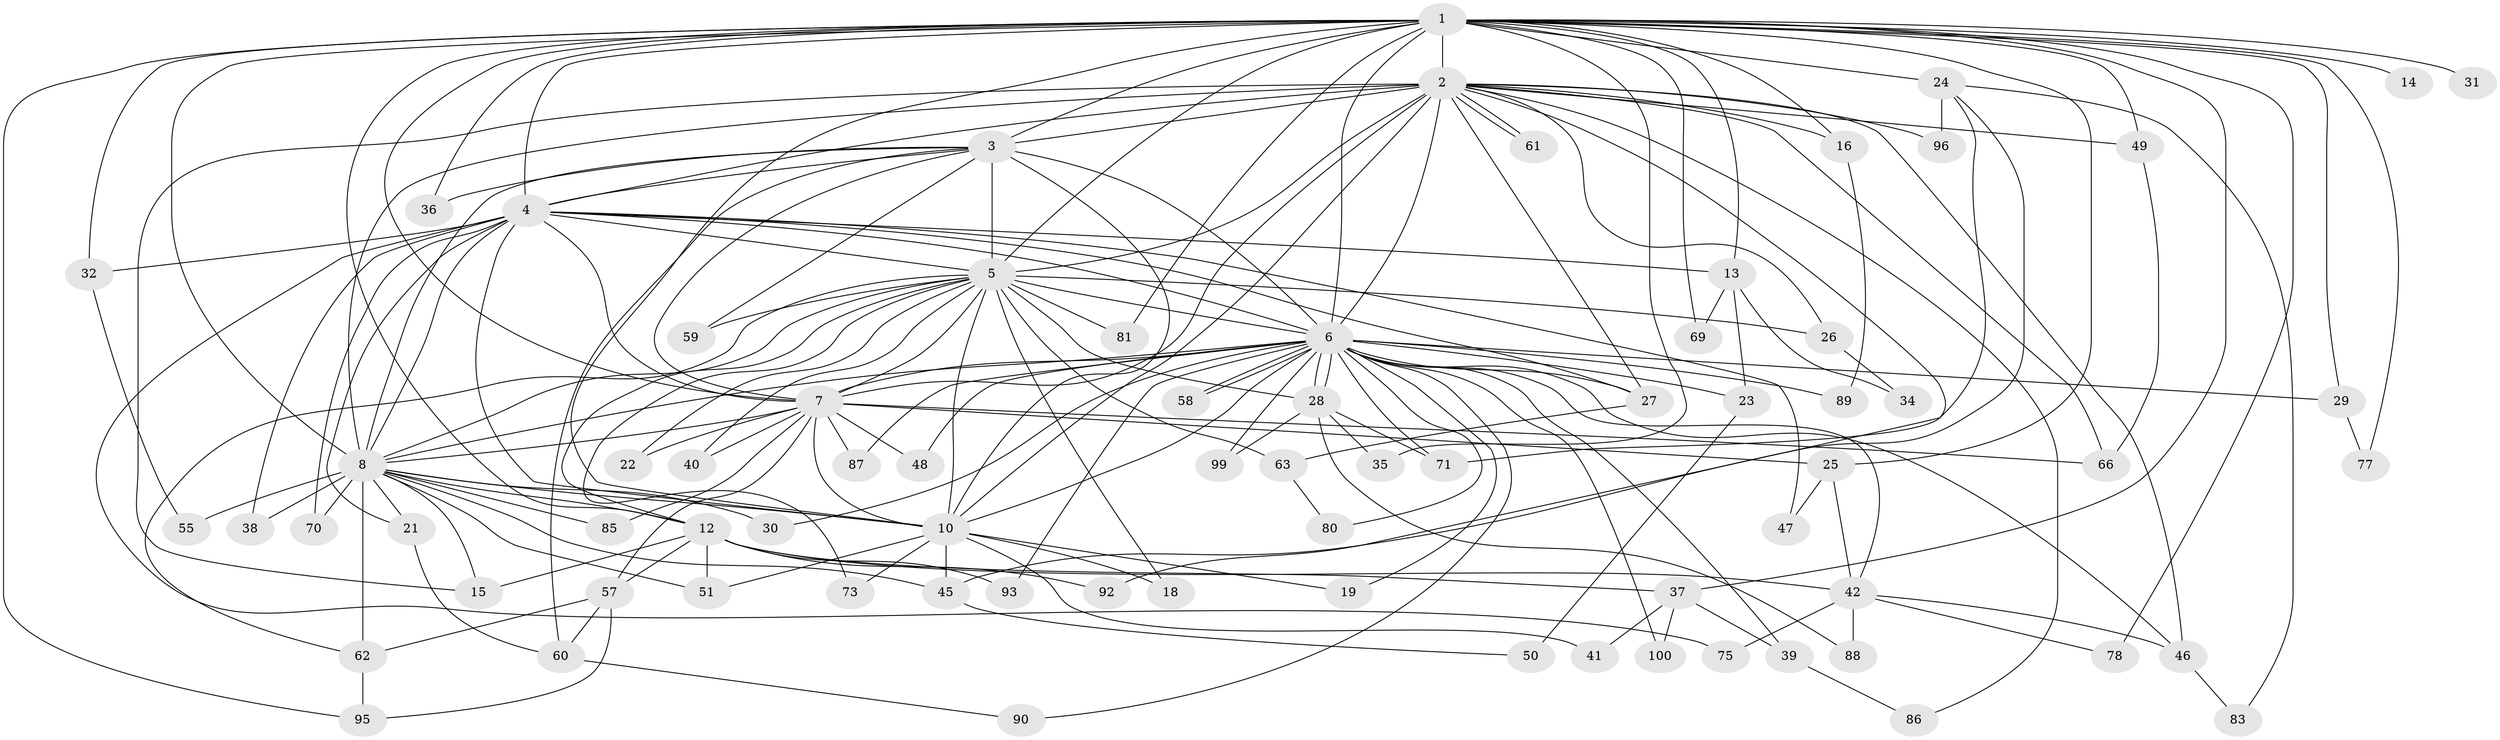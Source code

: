 // original degree distribution, {23: 0.01, 25: 0.01, 13: 0.01, 18: 0.03, 19: 0.01, 35: 0.01, 22: 0.01, 15: 0.01, 4: 0.11, 10: 0.01, 2: 0.56, 3: 0.18, 7: 0.01, 5: 0.01, 6: 0.02}
// Generated by graph-tools (version 1.1) at 2025/10/02/27/25 16:10:58]
// undirected, 75 vertices, 178 edges
graph export_dot {
graph [start="1"]
  node [color=gray90,style=filled];
  1 [super="+9"];
  2 [super="+65"];
  3 [super="+53"];
  4 [super="+17"];
  5 [super="+11"];
  6 [super="+84"];
  7 [super="+82"];
  8 [super="+72"];
  10 [super="+68"];
  12 [super="+67"];
  13 [super="+20"];
  14;
  15 [super="+64"];
  16;
  18;
  19;
  21 [super="+44"];
  22;
  23 [super="+33"];
  24 [super="+43"];
  25;
  26;
  27 [super="+94"];
  28 [super="+54"];
  29;
  30;
  31;
  32;
  34;
  35;
  36;
  37;
  38;
  39 [super="+52"];
  40;
  41;
  42 [super="+56"];
  45;
  46 [super="+97"];
  47;
  48;
  49;
  50;
  51 [super="+74"];
  55;
  57 [super="+91"];
  58;
  59;
  60 [super="+79"];
  61;
  62;
  63;
  66;
  69;
  70;
  71 [super="+76"];
  73;
  75;
  77;
  78;
  80;
  81;
  83;
  85;
  86;
  87;
  88;
  89;
  90;
  92;
  93;
  95 [super="+98"];
  96;
  99;
  100;
  1 -- 2 [weight=2];
  1 -- 3 [weight=2];
  1 -- 4 [weight=2];
  1 -- 5 [weight=2];
  1 -- 6 [weight=2];
  1 -- 7 [weight=2];
  1 -- 8 [weight=2];
  1 -- 10 [weight=2];
  1 -- 13 [weight=2];
  1 -- 14 [weight=2];
  1 -- 16;
  1 -- 24 [weight=3];
  1 -- 25;
  1 -- 29;
  1 -- 31 [weight=2];
  1 -- 37;
  1 -- 49;
  1 -- 77;
  1 -- 81;
  1 -- 32;
  1 -- 35;
  1 -- 36;
  1 -- 69;
  1 -- 78;
  1 -- 95;
  1 -- 12;
  2 -- 3 [weight=2];
  2 -- 4 [weight=2];
  2 -- 5 [weight=2];
  2 -- 6 [weight=2];
  2 -- 7;
  2 -- 8;
  2 -- 10;
  2 -- 16;
  2 -- 26;
  2 -- 49;
  2 -- 61;
  2 -- 61;
  2 -- 66;
  2 -- 86;
  2 -- 92;
  2 -- 96;
  2 -- 27;
  2 -- 46;
  2 -- 15;
  3 -- 4;
  3 -- 5;
  3 -- 6;
  3 -- 7;
  3 -- 8;
  3 -- 10;
  3 -- 36;
  3 -- 59;
  3 -- 60;
  4 -- 5;
  4 -- 6;
  4 -- 7;
  4 -- 8;
  4 -- 10;
  4 -- 13;
  4 -- 21;
  4 -- 27;
  4 -- 32;
  4 -- 38;
  4 -- 47;
  4 -- 70;
  4 -- 75;
  5 -- 6;
  5 -- 7;
  5 -- 8;
  5 -- 10;
  5 -- 12;
  5 -- 22;
  5 -- 26;
  5 -- 40;
  5 -- 59;
  5 -- 62;
  5 -- 63;
  5 -- 73;
  5 -- 81;
  5 -- 18;
  5 -- 28;
  6 -- 7;
  6 -- 8;
  6 -- 10;
  6 -- 19;
  6 -- 23 [weight=2];
  6 -- 27;
  6 -- 28;
  6 -- 28;
  6 -- 29;
  6 -- 30;
  6 -- 39 [weight=2];
  6 -- 42;
  6 -- 46;
  6 -- 48;
  6 -- 58;
  6 -- 58;
  6 -- 71;
  6 -- 80;
  6 -- 87;
  6 -- 89;
  6 -- 90;
  6 -- 93;
  6 -- 99;
  6 -- 100;
  7 -- 8 [weight=2];
  7 -- 10;
  7 -- 22;
  7 -- 25;
  7 -- 40;
  7 -- 48;
  7 -- 57;
  7 -- 85;
  7 -- 87;
  7 -- 66;
  8 -- 10;
  8 -- 12;
  8 -- 15;
  8 -- 21 [weight=2];
  8 -- 30;
  8 -- 38;
  8 -- 45;
  8 -- 55;
  8 -- 62;
  8 -- 70;
  8 -- 85;
  8 -- 51;
  10 -- 18;
  10 -- 19;
  10 -- 41;
  10 -- 51;
  10 -- 73;
  10 -- 45;
  12 -- 15;
  12 -- 37;
  12 -- 42;
  12 -- 51;
  12 -- 57;
  12 -- 92;
  12 -- 93;
  13 -- 23;
  13 -- 34;
  13 -- 69;
  16 -- 89;
  21 -- 60;
  23 -- 50;
  24 -- 96;
  24 -- 83;
  24 -- 45;
  24 -- 71;
  25 -- 47;
  25 -- 42;
  26 -- 34;
  27 -- 63;
  28 -- 35;
  28 -- 71;
  28 -- 88;
  28 -- 99;
  29 -- 77;
  32 -- 55;
  37 -- 39;
  37 -- 41;
  37 -- 100;
  39 -- 86;
  42 -- 46;
  42 -- 75;
  42 -- 88;
  42 -- 78;
  45 -- 50;
  46 -- 83;
  49 -- 66;
  57 -- 60;
  57 -- 62;
  57 -- 95;
  60 -- 90;
  62 -- 95;
  63 -- 80;
}
